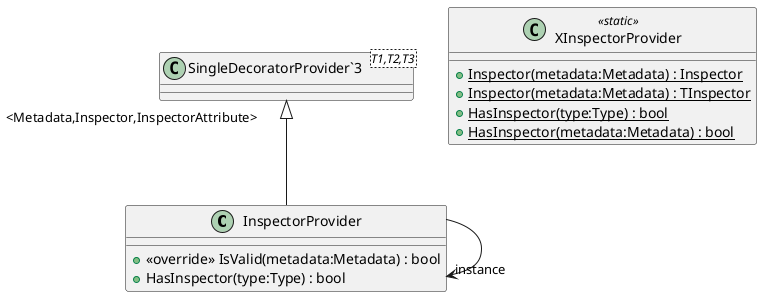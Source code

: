 @startuml
class InspectorProvider {
    + <<override>> IsValid(metadata:Metadata) : bool
    + HasInspector(type:Type) : bool
}
class XInspectorProvider <<static>> {
    + {static} Inspector(metadata:Metadata) : Inspector
    + {static} Inspector(metadata:Metadata) : TInspector
    + {static} HasInspector(type:Type) : bool
    + {static} HasInspector(metadata:Metadata) : bool
}
class "SingleDecoratorProvider`3"<T1,T2,T3> {
}
"SingleDecoratorProvider`3" "<Metadata,Inspector,InspectorAttribute>" <|-- InspectorProvider
InspectorProvider --> "instance" InspectorProvider
@enduml
